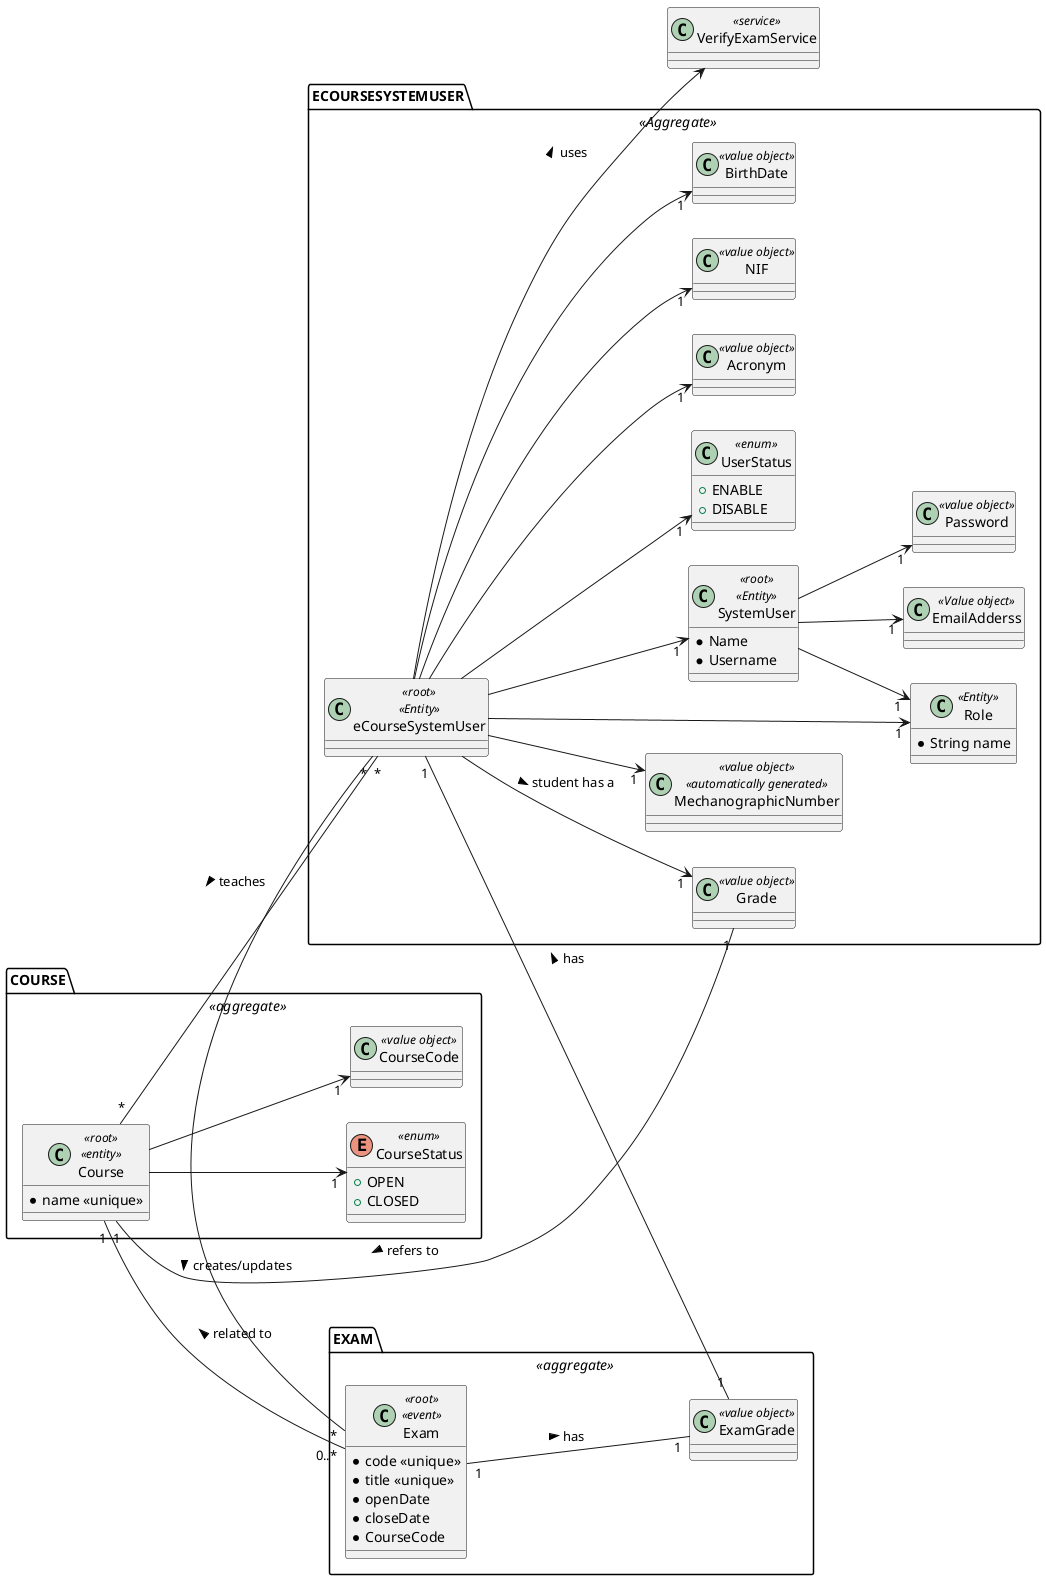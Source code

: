 @startuml
'https://plantuml.com/sequence-diagram

left to right direction

package "ECOURSESYSTEMUSER" <<Aggregate>> {

    class SystemUser <<root>> <<Entity>> {
        * Name
        * Username
    }

    class eCourseSystemUser <<root>> <<Entity>> {

    }

    class EmailAdderss <<Value object>>

    class Role <<Entity>> {
        * String name
    }

    class UserStatus <<enum>> {
        + ENABLE
        + DISABLE
    }

    class Password <<value object>>

    class Acronym <<value object>>

    class NIF <<value object>>

    class BirthDate <<value object>>

    class MechanographicNumber <<value object>> <<automatically generated>>

    class Grade <<value object>>

}

package "COURSE" <<aggregate>> {
    class Course <<root>> <<entity>> {
        * name <<unique>>

    }

    enum CourseStatus <<enum>> {
        + OPEN
        + CLOSED
    }

    class CourseCode <<value object>>
}

package "EXAM" <<aggregate>> {
    class Exam <<root>> <<event>> {
        * code <<unique>>
        * title <<unique>>
        * openDate
        * closeDate
        * CourseCode
    }

    class ExamGrade <<value object>>

}

class VerifyExamService <<service>> {

}



'Relationships

SystemUser --> "1" EmailAdderss
SystemUser --> "1" Password
SystemUser --> "1" Role

eCourseSystemUser --> "1" SystemUser
eCourseSystemUser --> "1" Role
eCourseSystemUser --> "1" UserStatus
eCourseSystemUser --> "1" Acronym
eCourseSystemUser --> "1" NIF
eCourseSystemUser --> "1" BirthDate
eCourseSystemUser --> "1" MechanographicNumber
eCourseSystemUser --> "1" Grade : student has a >

eCourseSystemUser --> VerifyExamService : uses >

eCourseSystemUser "*" - "*" Exam : creates/updates >




Course --> "1" CourseStatus
Course --> "1" CourseCode

Course "1" -- "1" Grade : refers to <
Course "1" -- "0..*" Exam : related to <

Course "*" - "*" eCourseSystemUser : teaches <

Exam "1" -- "1" ExamGrade : has >
ExamGrade "1" -- "1" eCourseSystemUser : has >

@enduml
